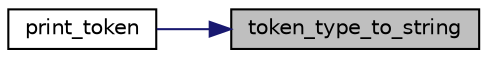 digraph "token_type_to_string"
{
 // LATEX_PDF_SIZE
  edge [fontname="Helvetica",fontsize="10",labelfontname="Helvetica",labelfontsize="10"];
  node [fontname="Helvetica",fontsize="10",shape=record];
  rankdir="RL";
  Node1 [label="token_type_to_string",height=0.2,width=0.4,color="black", fillcolor="grey75", style="filled", fontcolor="black",tooltip=" "];
  Node1 -> Node2 [dir="back",color="midnightblue",fontsize="10",style="solid",fontname="Helvetica"];
  Node2 [label="print_token",height=0.2,width=0.4,color="black", fillcolor="white", style="filled",URL="$lexical__analyser_8c.html#acbb4fd03fd6564af6fe03306ec48364c",tooltip=" "];
}
